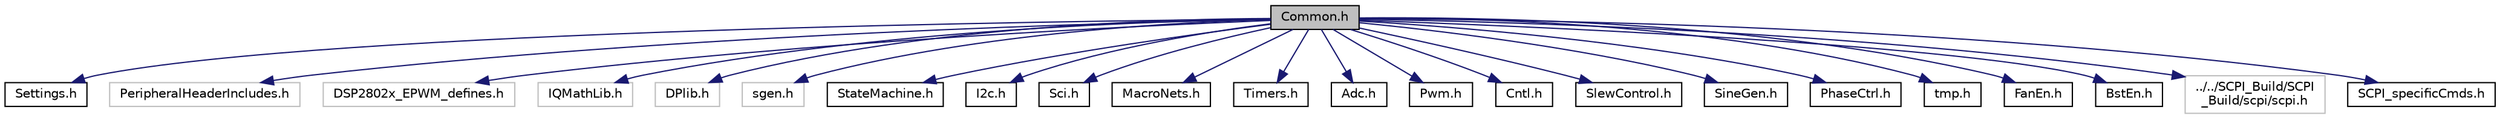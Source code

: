 digraph "Common.h"
{
  edge [fontname="Helvetica",fontsize="10",labelfontname="Helvetica",labelfontsize="10"];
  node [fontname="Helvetica",fontsize="10",shape=record];
  Node1 [label="Common.h",height=0.2,width=0.4,color="black", fillcolor="grey75", style="filled" fontcolor="black"];
  Node1 -> Node2 [color="midnightblue",fontsize="10",style="solid",fontname="Helvetica"];
  Node2 [label="Settings.h",height=0.2,width=0.4,color="black", fillcolor="white", style="filled",URL="$a00031.html",tooltip="Major build definitions and settings for the project. "];
  Node1 -> Node3 [color="midnightblue",fontsize="10",style="solid",fontname="Helvetica"];
  Node3 [label="PeripheralHeaderIncludes.h",height=0.2,width=0.4,color="grey75", fillcolor="white", style="filled"];
  Node1 -> Node4 [color="midnightblue",fontsize="10",style="solid",fontname="Helvetica"];
  Node4 [label="DSP2802x_EPWM_defines.h",height=0.2,width=0.4,color="grey75", fillcolor="white", style="filled"];
  Node1 -> Node5 [color="midnightblue",fontsize="10",style="solid",fontname="Helvetica"];
  Node5 [label="IQMathLib.h",height=0.2,width=0.4,color="grey75", fillcolor="white", style="filled"];
  Node1 -> Node6 [color="midnightblue",fontsize="10",style="solid",fontname="Helvetica"];
  Node6 [label="DPlib.h",height=0.2,width=0.4,color="grey75", fillcolor="white", style="filled"];
  Node1 -> Node7 [color="midnightblue",fontsize="10",style="solid",fontname="Helvetica"];
  Node7 [label="sgen.h",height=0.2,width=0.4,color="grey75", fillcolor="white", style="filled"];
  Node1 -> Node8 [color="midnightblue",fontsize="10",style="solid",fontname="Helvetica"];
  Node8 [label="StateMachine.h",height=0.2,width=0.4,color="black", fillcolor="white", style="filled",URL="$a00038.html",tooltip="State machine functions. "];
  Node1 -> Node9 [color="midnightblue",fontsize="10",style="solid",fontname="Helvetica"];
  Node9 [label="I2c.h",height=0.2,width=0.4,color="black", fillcolor="white", style="filled",URL="$a00019.html",tooltip="I2C communication functions. "];
  Node1 -> Node10 [color="midnightblue",fontsize="10",style="solid",fontname="Helvetica"];
  Node10 [label="Sci.h",height=0.2,width=0.4,color="black", fillcolor="white", style="filled",URL="$a00028.html",tooltip="SCI communications functions. "];
  Node1 -> Node11 [color="midnightblue",fontsize="10",style="solid",fontname="Helvetica"];
  Node11 [label="MacroNets.h",height=0.2,width=0.4,color="black", fillcolor="white", style="filled",URL="$a00021.html",tooltip="DPLib macro net and value control functions. "];
  Node1 -> Node12 [color="midnightblue",fontsize="10",style="solid",fontname="Helvetica"];
  Node12 [label="Timers.h",height=0.2,width=0.4,color="black", fillcolor="white", style="filled",URL="$a00040.html",tooltip="Real and virtual timer functions. "];
  Node1 -> Node13 [color="midnightblue",fontsize="10",style="solid",fontname="Helvetica"];
  Node13 [label="Adc.h",height=0.2,width=0.4,color="black", fillcolor="white", style="filled",URL="$a00006.html",tooltip="ADC, DAC, comparator and related functions. "];
  Node1 -> Node14 [color="midnightblue",fontsize="10",style="solid",fontname="Helvetica"];
  Node14 [label="Pwm.h",height=0.2,width=0.4,color="black", fillcolor="white", style="filled",URL="$a00026.html",tooltip="PWM and related functions. "];
  Node1 -> Node15 [color="midnightblue",fontsize="10",style="solid",fontname="Helvetica"];
  Node15 [label="Cntl.h",height=0.2,width=0.4,color="black", fillcolor="white", style="filled",URL="$a00010.html",tooltip="DPLib CNTL Macro related helper functions. "];
  Node1 -> Node16 [color="midnightblue",fontsize="10",style="solid",fontname="Helvetica"];
  Node16 [label="SlewControl.h",height=0.2,width=0.4,color="black", fillcolor="white", style="filled",URL="$a00035.html",tooltip="Slew control functions. "];
  Node1 -> Node17 [color="midnightblue",fontsize="10",style="solid",fontname="Helvetica"];
  Node17 [label="SineGen.h",height=0.2,width=0.4,color="black", fillcolor="white", style="filled",URL="$a00033.html",tooltip="Signal generator functions. "];
  Node1 -> Node18 [color="midnightblue",fontsize="10",style="solid",fontname="Helvetica"];
  Node18 [label="PhaseCtrl.h",height=0.2,width=0.4,color="black", fillcolor="white", style="filled",URL="$a00024.html",tooltip="Signal generator phase (ACFBPHASE) control function. "];
  Node1 -> Node19 [color="midnightblue",fontsize="10",style="solid",fontname="Helvetica"];
  Node19 [label="tmp.h",height=0.2,width=0.4,color="black", fillcolor="white", style="filled",URL="$a00042.html",tooltip="Temperature sensor functions. "];
  Node1 -> Node20 [color="midnightblue",fontsize="10",style="solid",fontname="Helvetica"];
  Node20 [label="FanEn.h",height=0.2,width=0.4,color="black", fillcolor="white", style="filled",URL="$a00017.html",tooltip="Functions for enabling and disabling the external fans via I2C. "];
  Node1 -> Node21 [color="midnightblue",fontsize="10",style="solid",fontname="Helvetica"];
  Node21 [label="BstEn.h",height=0.2,width=0.4,color="black", fillcolor="white", style="filled",URL="$a00008.html",tooltip="Functions for enabling and disabling the boost converter stages via I2C. "];
  Node1 -> Node22 [color="midnightblue",fontsize="10",style="solid",fontname="Helvetica"];
  Node22 [label="../../SCPI_Build/SCPI\l_Build/scpi/scpi.h",height=0.2,width=0.4,color="grey75", fillcolor="white", style="filled"];
  Node1 -> Node23 [color="midnightblue",fontsize="10",style="solid",fontname="Helvetica"];
  Node23 [label="SCPI_specificCmds.h",height=0.2,width=0.4,color="black", fillcolor="white", style="filled",URL="$a00030.html"];
}
